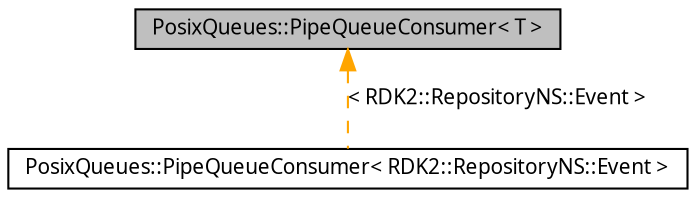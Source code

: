 digraph G
{
  edge [fontname="FreeSans.ttf",fontsize=10,labelfontname="FreeSans.ttf",labelfontsize=10];
  node [fontname="FreeSans.ttf",fontsize=10,shape=record];
  Node1 [label="PosixQueues::PipeQueueConsumer\< T \>",height=0.2,width=0.4,color="black", fillcolor="grey75", style="filled" fontcolor="black"];
  Node1 -> Node2 [dir=back,color="orange",fontsize=10,style="dashed",label="\< RDK2::RepositoryNS::Event \>",fontname="FreeSans.ttf"];
  Node2 [label="PosixQueues::PipeQueueConsumer\< RDK2::RepositoryNS::Event \>",height=0.2,width=0.4,color="black", fillcolor="white", style="filled",URL="$class_posix_queues_1_1_pipe_queue_consumer.html"];
}
